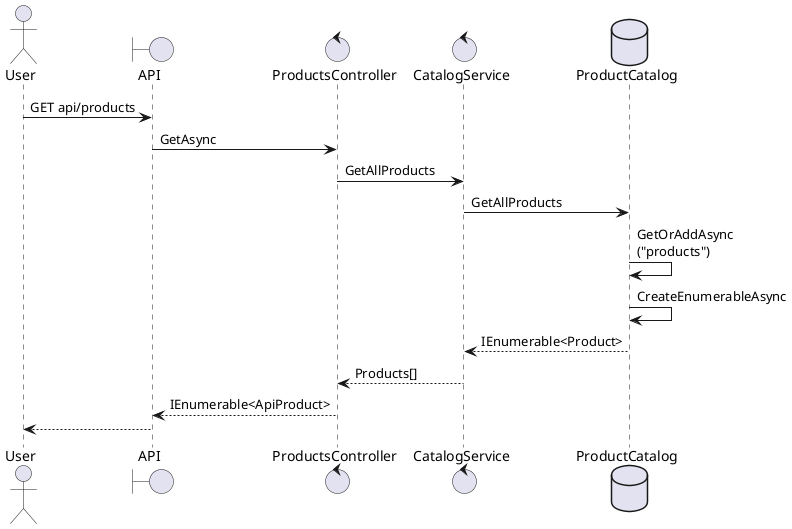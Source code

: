 @startuml GetAllProducts

actor User
boundary API
control ProductsController
control CatalogService
database ProductCatalog

User -> API: GET api/products
API -> ProductsController: GetAsync
ProductsController -> CatalogService: GetAllProducts
CatalogService -> ProductCatalog: GetAllProducts
ProductCatalog -> ProductCatalog: GetOrAddAsync\n("products")
ProductCatalog -> ProductCatalog: CreateEnumerableAsync
CatalogService <-- ProductCatalog: IEnumerable<Product>
ProductsController <-- CatalogService: Products[]
API <-- ProductsController: IEnumerable<ApiProduct>
User <-- API

@enduml


@startuml AddToBasket

actor User
boundary API
control BasketController
entity UserActor

User -> API: POST api/basket/1
API -> BasketController: AddAsync
BasketController -> UserActor: AddToBasket
UserActor -> UserActor: AddOrUpdateStateAsync

@enduml


@startuml Checkout

actor User
boundary API
control CheckoutController
control CheckoutService
entity UserActor
control CatalogService
database ProductCatalog

User -> API: GET api/checkout/1
API -> CheckoutController: CheckoutAsync
CheckoutController -> CheckoutService: CheckoutAsync
CheckoutService -> UserActor: GetBasket
UserActor -> UserActor: GetStateNamesAsync\n("ProductIds")
UserActor -> UserActor: GetStateAsync\n("Quantity")
CheckoutService <-- UserActor: BasketItem[]
CheckoutService -> CatalogService: GetProductAsync
CatalogService -> ProductCatalog: GetProduct
ProductCatalog -> ProductCatalog: GetOrAddAsync\n("products")
ProductCatalog -> ProductCatalog: TryGetValueAsync
CatalogService <-- ProductCatalog: Product
CheckoutService <-- CatalogService: Product
CheckoutService -> CheckoutService: Sum prices
CheckoutService -> UserActor: ClearBasket
CheckoutService -> CheckoutService: AddToHistoryAsync
CheckoutController <-- CheckoutService: CheckoutSummary
API <-- CheckoutController: ApiCheckoutSummary
User <-- API

@enduml
